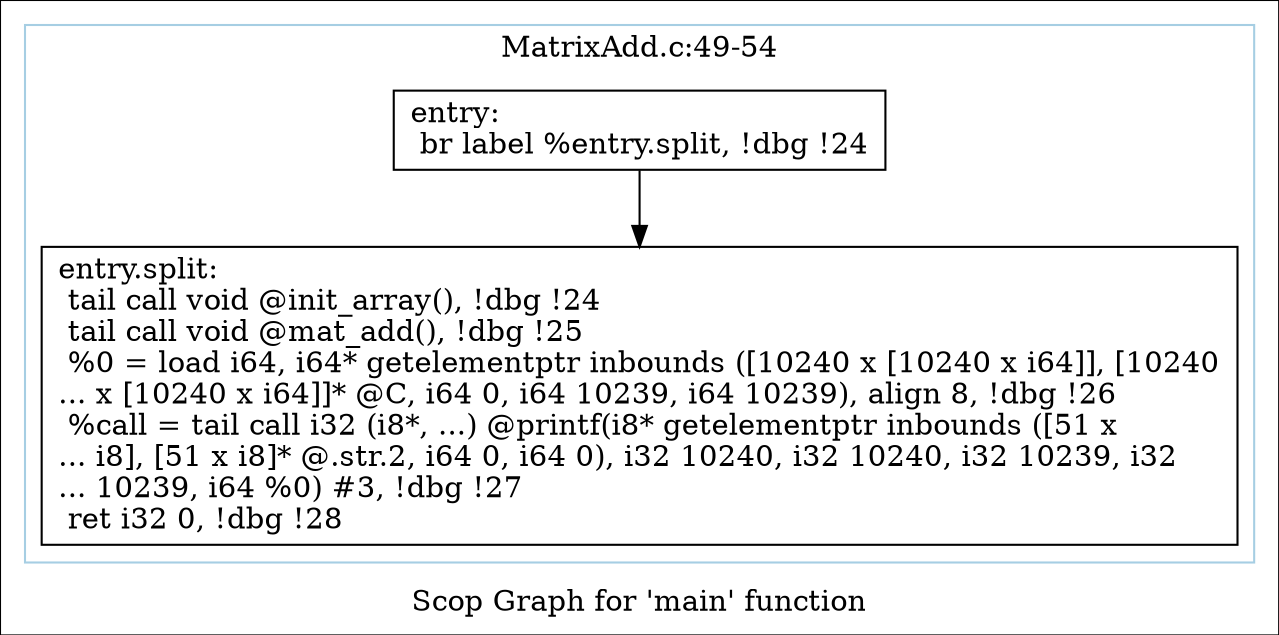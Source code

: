 digraph "Scop Graph for 'main' function" {
	label="Scop Graph for 'main' function";

	Node0x4e978d0 [shape=record,label="{entry:\l  br label %entry.split, !dbg !24\l}"];
	Node0x4e978d0 -> Node0x4ea38c0;
	Node0x4ea38c0 [shape=record,label="{entry.split:                                      \l  tail call void @init_array(), !dbg !24\l  tail call void @mat_add(), !dbg !25\l  %0 = load i64, i64* getelementptr inbounds ([10240 x [10240 x i64]], [10240\l... x [10240 x i64]]* @C, i64 0, i64 10239, i64 10239), align 8, !dbg !26\l  %call = tail call i32 (i8*, ...) @printf(i8* getelementptr inbounds ([51 x\l... i8], [51 x i8]* @.str.2, i64 0, i64 0), i32 10240, i32 10240, i32 10239, i32\l... 10239, i64 %0) #3, !dbg !27\l  ret i32 0, !dbg !28\l}"];
	colorscheme = "paired12"
        subgraph cluster_0x4e9df10 {
          label = "MatrixAdd.c:49-54
";
          style = solid;
          color = 1
          Node0x4e978d0;
          Node0x4ea38c0;
        }
}
